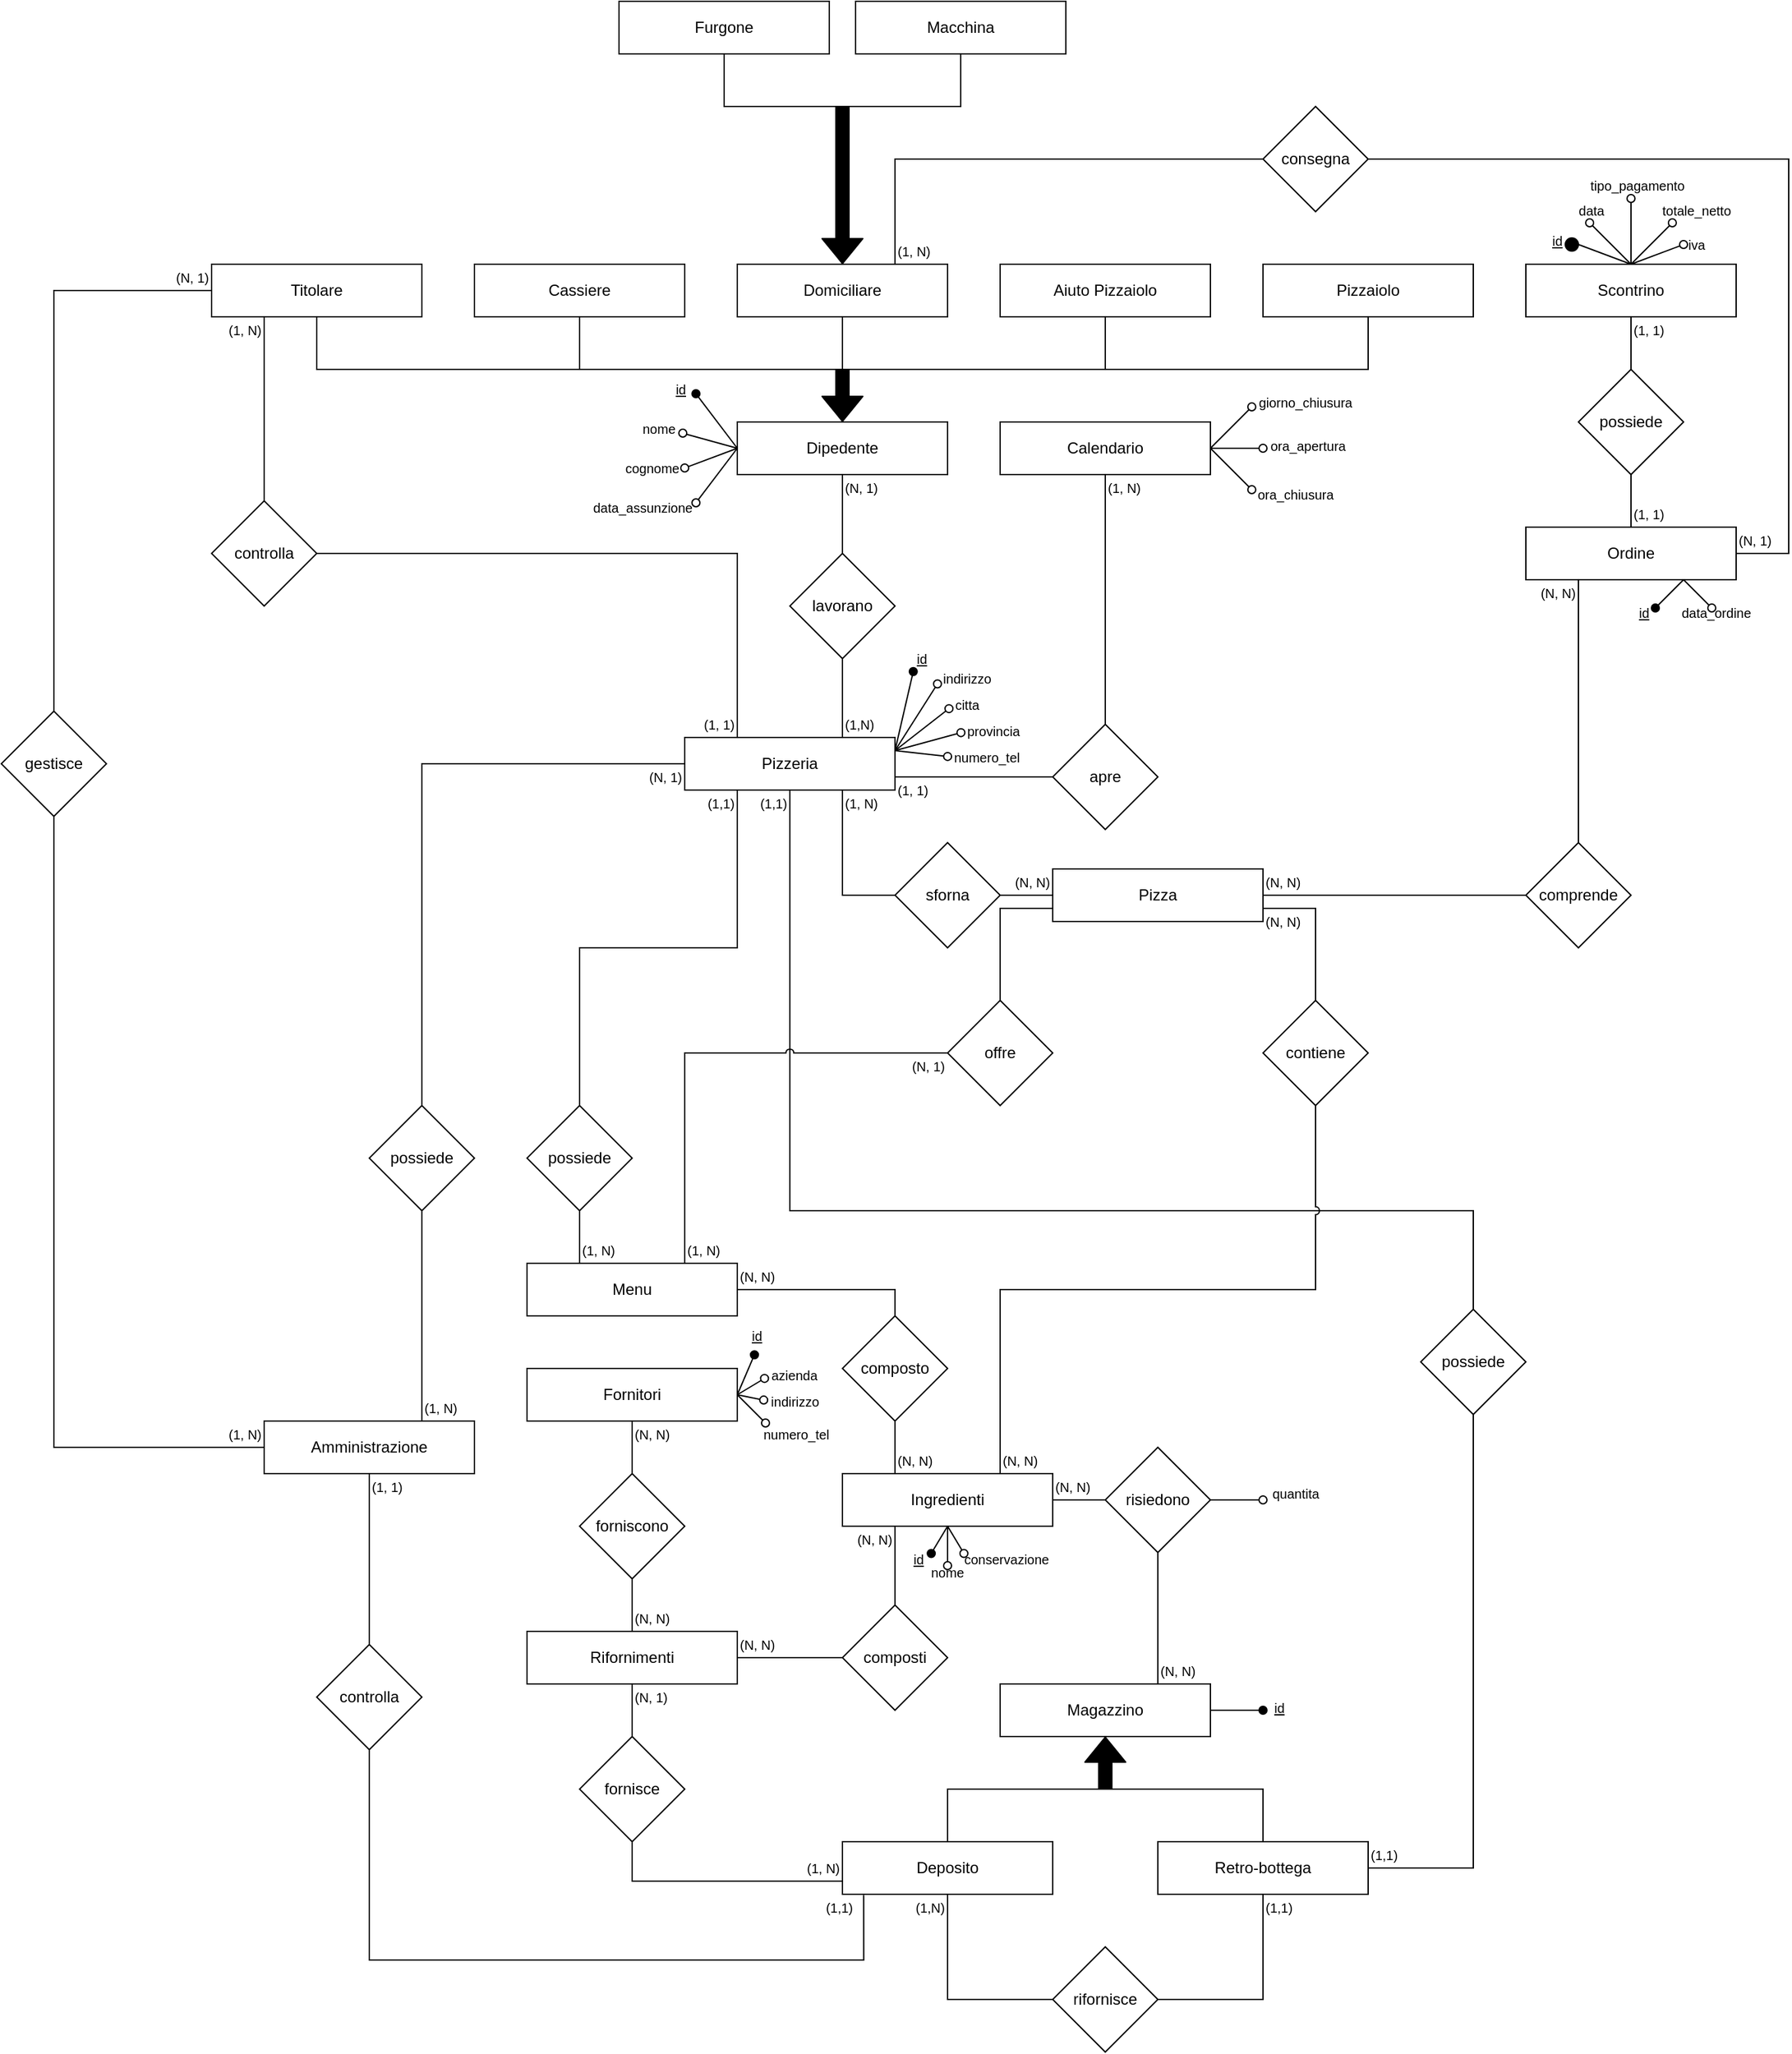 <mxfile version="13.9.9" type="device"><diagram name="Page-1" id="2ca16b54-16f6-2749-3443-fa8db7711227"><mxGraphModel dx="3389" dy="2197" grid="1" gridSize="10" guides="1" tooltips="1" connect="1" arrows="1" fold="1" page="1" pageScale="1" pageWidth="1600" pageHeight="1200" background="#ffffff" math="0" shadow="0"><root><object label="" id="0"><mxCell/></object><mxCell id="1" parent="0"/><mxCell id="9mXv8zvgaN7U7HCYG5al-2" value="Dipedente" style="whiteSpace=wrap;html=1;align=center;comic=0;treeMoving=0;metaEdit=0;noLabel=0;portConstraintRotation=0;rounded=0;glass=0;sketch=0;shadow=0;" parent="1" vertex="1"><mxGeometry x="760" y="360" width="160" height="40" as="geometry"/></mxCell><mxCell id="9mXv8zvgaN7U7HCYG5al-3" value="Titolare" style="whiteSpace=wrap;html=1;align=center;comic=0;treeMoving=0;metaEdit=0;noLabel=0;portConstraintRotation=0;rounded=0;glass=0;sketch=0;shadow=0;" parent="1" vertex="1"><mxGeometry x="360" y="240" width="160" height="40" as="geometry"/></mxCell><mxCell id="9mXv8zvgaN7U7HCYG5al-4" value="Cassiere" style="whiteSpace=wrap;html=1;align=center;comic=0;treeMoving=0;metaEdit=0;noLabel=0;portConstraintRotation=0;rounded=0;glass=0;sketch=0;shadow=0;" parent="1" vertex="1"><mxGeometry x="560" y="240" width="160" height="40" as="geometry"/></mxCell><mxCell id="9mXv8zvgaN7U7HCYG5al-5" value="Domiciliare" style="whiteSpace=wrap;html=1;align=center;comic=0;treeMoving=0;metaEdit=0;noLabel=0;portConstraintRotation=0;rounded=0;glass=0;sketch=0;shadow=0;" parent="1" vertex="1"><mxGeometry x="760" y="240" width="160" height="40" as="geometry"/></mxCell><mxCell id="9mXv8zvgaN7U7HCYG5al-7" value="" style="endArrow=none;html=1;entryX=0.5;entryY=1;entryDx=0;entryDy=0;" parent="1" target="9mXv8zvgaN7U7HCYG5al-4" edge="1"><mxGeometry width="50" height="50" relative="1" as="geometry"><mxPoint x="640" y="320" as="sourcePoint"/><mxPoint x="600" y="283" as="targetPoint"/></mxGeometry></mxCell><mxCell id="9mXv8zvgaN7U7HCYG5al-8" value="" style="endArrow=none;html=1;entryX=0.5;entryY=1;entryDx=0;entryDy=0;" parent="1" target="9mXv8zvgaN7U7HCYG5al-5" edge="1"><mxGeometry width="50" height="50" relative="1" as="geometry"><mxPoint x="840" y="320" as="sourcePoint"/><mxPoint x="840" y="283" as="targetPoint"/></mxGeometry></mxCell><mxCell id="9mXv8zvgaN7U7HCYG5al-10" value="" style="shape=flexArrow;endArrow=classic;html=1;entryX=0.5;entryY=0;entryDx=0;entryDy=0;fillColor=#000000;" parent="1" target="9mXv8zvgaN7U7HCYG5al-2" edge="1"><mxGeometry width="50" height="50" relative="1" as="geometry"><mxPoint x="840" y="320" as="sourcePoint"/><mxPoint x="800" y="350" as="targetPoint"/></mxGeometry></mxCell><mxCell id="9mXv8zvgaN7U7HCYG5al-12" value="Aiuto Pizzaiolo" style="whiteSpace=wrap;html=1;align=center;comic=0;treeMoving=0;metaEdit=0;noLabel=0;portConstraintRotation=0;rounded=0;glass=0;sketch=0;shadow=0;" parent="1" vertex="1"><mxGeometry x="960" y="240" width="160" height="40" as="geometry"/></mxCell><mxCell id="9mXv8zvgaN7U7HCYG5al-14" value="Pizzaiolo" style="whiteSpace=wrap;html=1;align=center;comic=0;treeMoving=0;metaEdit=0;noLabel=0;portConstraintRotation=0;rounded=0;glass=0;sketch=0;shadow=0;" parent="1" vertex="1"><mxGeometry x="1160" y="240" width="160" height="40" as="geometry"/></mxCell><mxCell id="9mXv8zvgaN7U7HCYG5al-17" value="Furgone" style="whiteSpace=wrap;html=1;align=center;comic=0;treeMoving=0;metaEdit=0;noLabel=0;portConstraintRotation=0;rounded=0;glass=0;sketch=0;shadow=0;" parent="1" vertex="1"><mxGeometry x="670" y="40" width="160" height="40" as="geometry"/></mxCell><mxCell id="9mXv8zvgaN7U7HCYG5al-18" value="Macchina" style="whiteSpace=wrap;html=1;align=center;comic=0;treeMoving=0;metaEdit=0;noLabel=0;portConstraintRotation=0;rounded=0;glass=0;sketch=0;shadow=0;" parent="1" vertex="1"><mxGeometry x="850" y="40" width="160" height="40" as="geometry"/></mxCell><mxCell id="9mXv8zvgaN7U7HCYG5al-22" value="" style="shape=flexArrow;endArrow=classic;html=1;entryX=0.5;entryY=0;entryDx=0;entryDy=0;fillColor=#000;" parent="1" target="9mXv8zvgaN7U7HCYG5al-5" edge="1"><mxGeometry width="50" height="50" relative="1" as="geometry"><mxPoint x="840" y="120" as="sourcePoint"/><mxPoint x="840" y="160" as="targetPoint"/><Array as="points"/></mxGeometry></mxCell><mxCell id="gAKtSvQvQQ-9t6ftU_mF-2" value="" style="endArrow=none;html=1;exitX=0.5;exitY=1;exitDx=0;exitDy=0;edgeStyle=elbowEdgeStyle;entryX=0.5;entryY=1;entryDx=0;entryDy=0;rounded=0;" parent="1" source="9mXv8zvgaN7U7HCYG5al-3" target="9mXv8zvgaN7U7HCYG5al-14" edge="1"><mxGeometry width="50" height="50" relative="1" as="geometry"><mxPoint x="440" y="340" as="sourcePoint"/><mxPoint x="520" y="340" as="targetPoint"/><Array as="points"><mxPoint x="830" y="320"/></Array></mxGeometry></mxCell><mxCell id="gAKtSvQvQQ-9t6ftU_mF-3" value="" style="endArrow=none;html=1;entryX=0.5;entryY=1;entryDx=0;entryDy=0;exitX=0.5;exitY=1;exitDx=0;exitDy=0;edgeStyle=elbowEdgeStyle;elbow=vertical;rounded=0;" parent="1" source="9mXv8zvgaN7U7HCYG5al-17" target="9mXv8zvgaN7U7HCYG5al-18" edge="1"><mxGeometry width="50" height="50" relative="1" as="geometry"><mxPoint x="775" y="140" as="sourcePoint"/><mxPoint x="825" y="90" as="targetPoint"/><Array as="points"><mxPoint x="800" y="120"/></Array></mxGeometry></mxCell><mxCell id="gAKtSvQvQQ-9t6ftU_mF-4" value="Pizzeria" style="whiteSpace=wrap;html=1;align=center;comic=0;treeMoving=0;metaEdit=0;noLabel=0;portConstraintRotation=0;rounded=0;glass=0;sketch=0;shadow=0;" parent="1" vertex="1"><mxGeometry x="720" y="600" width="160" height="40" as="geometry"/></mxCell><mxCell id="gAKtSvQvQQ-9t6ftU_mF-5" value="lavorano" style="rhombus;whiteSpace=wrap;html=1;" parent="1" vertex="1"><mxGeometry x="800" y="460" width="80" height="80" as="geometry"/></mxCell><mxCell id="gAKtSvQvQQ-9t6ftU_mF-6" value="" style="endArrow=none;html=1;entryX=0.5;entryY=1;entryDx=0;entryDy=0;exitX=0.5;exitY=0;exitDx=0;exitDy=0;" parent="1" source="gAKtSvQvQQ-9t6ftU_mF-5" target="9mXv8zvgaN7U7HCYG5al-2" edge="1"><mxGeometry width="50" height="50" relative="1" as="geometry"><mxPoint x="810" y="410" as="sourcePoint"/><mxPoint x="800" y="410" as="targetPoint"/></mxGeometry></mxCell><mxCell id="gAKtSvQvQQ-9t6ftU_mF-8" value="" style="endArrow=none;html=1;entryX=0.5;entryY=1;entryDx=0;entryDy=0;exitX=0.75;exitY=0;exitDx=0;exitDy=0;" parent="1" source="gAKtSvQvQQ-9t6ftU_mF-4" target="gAKtSvQvQQ-9t6ftU_mF-5" edge="1"><mxGeometry width="50" height="50" relative="1" as="geometry"><mxPoint x="820" y="510" as="sourcePoint"/><mxPoint x="880" y="410" as="targetPoint"/></mxGeometry></mxCell><mxCell id="gAKtSvQvQQ-9t6ftU_mF-9" value="consegna" style="rhombus;whiteSpace=wrap;html=1;" parent="1" vertex="1"><mxGeometry x="1160" y="120" width="80" height="80" as="geometry"/></mxCell><mxCell id="gAKtSvQvQQ-9t6ftU_mF-10" value="" style="endArrow=none;html=1;exitX=0.75;exitY=0;exitDx=0;exitDy=0;entryX=0;entryY=0.5;entryDx=0;entryDy=0;edgeStyle=elbowEdgeStyle;rounded=0;elbow=vertical;" parent="1" source="9mXv8zvgaN7U7HCYG5al-5" target="gAKtSvQvQQ-9t6ftU_mF-9" edge="1"><mxGeometry width="50" height="50" relative="1" as="geometry"><mxPoint x="890" y="220" as="sourcePoint"/><mxPoint x="940" y="170" as="targetPoint"/><Array as="points"><mxPoint x="1020" y="160"/></Array></mxGeometry></mxCell><mxCell id="gAKtSvQvQQ-9t6ftU_mF-12" value="controlla" style="rhombus;whiteSpace=wrap;html=1;" parent="1" vertex="1"><mxGeometry x="360" y="420" width="80" height="80" as="geometry"/></mxCell><mxCell id="gAKtSvQvQQ-9t6ftU_mF-13" value="" style="endArrow=none;html=1;exitX=0.25;exitY=0;exitDx=0;exitDy=0;entryX=1;entryY=0.5;entryDx=0;entryDy=0;edgeStyle=elbowEdgeStyle;rounded=0;" parent="1" source="gAKtSvQvQQ-9t6ftU_mF-4" target="gAKtSvQvQQ-9t6ftU_mF-12" edge="1"><mxGeometry width="50" height="50" relative="1" as="geometry"><mxPoint x="970" y="520" as="sourcePoint"/><mxPoint x="1020" y="470" as="targetPoint"/><Array as="points"><mxPoint x="760" y="530"/></Array></mxGeometry></mxCell><mxCell id="gAKtSvQvQQ-9t6ftU_mF-16" value="Scontrino" style="whiteSpace=wrap;html=1;align=center;comic=0;treeMoving=0;metaEdit=0;noLabel=0;portConstraintRotation=0;rounded=0;glass=0;sketch=0;shadow=0;" parent="1" vertex="1"><mxGeometry x="1360" y="240" width="160" height="40" as="geometry"/></mxCell><mxCell id="gAKtSvQvQQ-9t6ftU_mF-17" value="Ordine" style="whiteSpace=wrap;html=1;align=center;comic=0;treeMoving=0;metaEdit=0;noLabel=0;portConstraintRotation=0;rounded=0;glass=0;sketch=0;shadow=0;" parent="1" vertex="1"><mxGeometry x="1360" y="440" width="160" height="40" as="geometry"/></mxCell><mxCell id="gAKtSvQvQQ-9t6ftU_mF-22" value="possiede" style="rhombus;whiteSpace=wrap;html=1;" parent="1" vertex="1"><mxGeometry x="1400" y="320" width="80" height="80" as="geometry"/></mxCell><mxCell id="gAKtSvQvQQ-9t6ftU_mF-23" value="" style="endArrow=none;html=1;entryX=0.5;entryY=1;entryDx=0;entryDy=0;exitX=0.5;exitY=0;exitDx=0;exitDy=0;" parent="1" source="gAKtSvQvQQ-9t6ftU_mF-22" target="gAKtSvQvQQ-9t6ftU_mF-16" edge="1"><mxGeometry width="50" height="50" relative="1" as="geometry"><mxPoint x="960" y="530" as="sourcePoint"/><mxPoint x="1010" y="480" as="targetPoint"/></mxGeometry></mxCell><mxCell id="gAKtSvQvQQ-9t6ftU_mF-24" value="" style="endArrow=none;html=1;entryX=0.5;entryY=1;entryDx=0;entryDy=0;exitX=0.5;exitY=0;exitDx=0;exitDy=0;" parent="1" source="gAKtSvQvQQ-9t6ftU_mF-17" target="gAKtSvQvQQ-9t6ftU_mF-22" edge="1"><mxGeometry width="50" height="50" relative="1" as="geometry"><mxPoint x="1470" y="540" as="sourcePoint"/><mxPoint x="1480" y="530" as="targetPoint"/></mxGeometry></mxCell><mxCell id="gAKtSvQvQQ-9t6ftU_mF-25" value="sforna" style="rhombus;whiteSpace=wrap;html=1;" parent="1" vertex="1"><mxGeometry x="880" y="680" width="80" height="80" as="geometry"/></mxCell><mxCell id="gAKtSvQvQQ-9t6ftU_mF-27" value="" style="endArrow=none;html=1;exitX=0;exitY=0.5;exitDx=0;exitDy=0;edgeStyle=elbowEdgeStyle;elbow=vertical;rounded=0;entryX=0.75;entryY=1;entryDx=0;entryDy=0;" parent="1" source="gAKtSvQvQQ-9t6ftU_mF-25" target="gAKtSvQvQQ-9t6ftU_mF-4" edge="1"><mxGeometry width="50" height="50" relative="1" as="geometry"><mxPoint x="920" y="400" as="sourcePoint"/><mxPoint x="970" y="350" as="targetPoint"/><Array as="points"><mxPoint x="860" y="720"/></Array></mxGeometry></mxCell><mxCell id="gAKtSvQvQQ-9t6ftU_mF-28" value="Menu" style="whiteSpace=wrap;html=1;align=center;comic=0;treeMoving=0;metaEdit=0;noLabel=0;portConstraintRotation=0;rounded=0;glass=0;sketch=0;shadow=0;" parent="1" vertex="1"><mxGeometry x="600" y="1000" width="160" height="40" as="geometry"/></mxCell><mxCell id="gAKtSvQvQQ-9t6ftU_mF-30" value="possiede" style="rhombus;whiteSpace=wrap;html=1;" parent="1" vertex="1"><mxGeometry x="600" y="880" width="80" height="80" as="geometry"/></mxCell><mxCell id="gAKtSvQvQQ-9t6ftU_mF-31" value="" style="endArrow=none;html=1;exitX=0.25;exitY=0;exitDx=0;exitDy=0;entryX=0.5;entryY=1;entryDx=0;entryDy=0;" parent="1" source="gAKtSvQvQQ-9t6ftU_mF-28" target="gAKtSvQvQQ-9t6ftU_mF-30" edge="1"><mxGeometry width="50" height="50" relative="1" as="geometry"><mxPoint x="920" y="590" as="sourcePoint"/><mxPoint x="970" y="540" as="targetPoint"/></mxGeometry></mxCell><mxCell id="gAKtSvQvQQ-9t6ftU_mF-32" value="" style="endArrow=none;html=1;exitX=0.5;exitY=0;exitDx=0;exitDy=0;entryX=0.25;entryY=1;entryDx=0;entryDy=0;edgeStyle=elbowEdgeStyle;elbow=vertical;rounded=0;" parent="1" source="gAKtSvQvQQ-9t6ftU_mF-30" target="gAKtSvQvQQ-9t6ftU_mF-4" edge="1"><mxGeometry width="50" height="50" relative="1" as="geometry"><mxPoint x="920" y="430" as="sourcePoint"/><mxPoint x="970" y="380" as="targetPoint"/></mxGeometry></mxCell><mxCell id="gAKtSvQvQQ-9t6ftU_mF-33" value="Amministrazione" style="whiteSpace=wrap;html=1;align=center;comic=0;treeMoving=0;metaEdit=0;noLabel=0;portConstraintRotation=0;rounded=0;glass=0;sketch=0;shadow=0;" parent="1" vertex="1"><mxGeometry x="400" y="1120" width="160" height="40" as="geometry"/></mxCell><mxCell id="gAKtSvQvQQ-9t6ftU_mF-34" value="possiede" style="rhombus;whiteSpace=wrap;html=1;" parent="1" vertex="1"><mxGeometry x="480" y="880" width="80" height="80" as="geometry"/></mxCell><mxCell id="gAKtSvQvQQ-9t6ftU_mF-35" value="" style="endArrow=none;html=1;exitX=0.75;exitY=0;exitDx=0;exitDy=0;entryX=0.5;entryY=1;entryDx=0;entryDy=0;" parent="1" source="gAKtSvQvQQ-9t6ftU_mF-33" target="gAKtSvQvQQ-9t6ftU_mF-34" edge="1"><mxGeometry width="50" height="50" relative="1" as="geometry"><mxPoint x="920" y="1040" as="sourcePoint"/><mxPoint x="970" y="990" as="targetPoint"/></mxGeometry></mxCell><mxCell id="gAKtSvQvQQ-9t6ftU_mF-36" value="" style="endArrow=none;html=1;exitX=0.5;exitY=0;exitDx=0;exitDy=0;entryX=0;entryY=0.5;entryDx=0;entryDy=0;edgeStyle=elbowEdgeStyle;elbow=vertical;rounded=0;" parent="1" source="gAKtSvQvQQ-9t6ftU_mF-34" target="gAKtSvQvQQ-9t6ftU_mF-4" edge="1"><mxGeometry width="50" height="50" relative="1" as="geometry"><mxPoint x="920" y="880" as="sourcePoint"/><mxPoint x="970" y="830" as="targetPoint"/><Array as="points"><mxPoint x="640" y="620"/></Array></mxGeometry></mxCell><mxCell id="gAKtSvQvQQ-9t6ftU_mF-37" value="Magazzino" style="whiteSpace=wrap;html=1;align=center;comic=0;treeMoving=0;metaEdit=0;noLabel=0;portConstraintRotation=0;rounded=0;glass=0;sketch=0;shadow=0;" parent="1" vertex="1"><mxGeometry x="960" y="1320" width="160" height="40" as="geometry"/></mxCell><mxCell id="gAKtSvQvQQ-9t6ftU_mF-38" value="Deposito" style="whiteSpace=wrap;html=1;align=center;comic=0;treeMoving=0;metaEdit=0;noLabel=0;portConstraintRotation=0;rounded=0;glass=0;sketch=0;shadow=0;" parent="1" vertex="1"><mxGeometry x="840" y="1440" width="160" height="40" as="geometry"/></mxCell><mxCell id="gAKtSvQvQQ-9t6ftU_mF-39" value="Retro-bottega" style="whiteSpace=wrap;html=1;align=center;comic=0;treeMoving=0;metaEdit=0;noLabel=0;portConstraintRotation=0;rounded=0;glass=0;sketch=0;shadow=0;" parent="1" vertex="1"><mxGeometry x="1080" y="1440" width="160" height="40" as="geometry"/></mxCell><mxCell id="gAKtSvQvQQ-9t6ftU_mF-40" value="" style="endArrow=none;html=1;entryX=0.5;entryY=0;entryDx=0;entryDy=0;exitX=0.5;exitY=0;exitDx=0;exitDy=0;edgeStyle=elbowEdgeStyle;elbow=vertical;rounded=0;" parent="1" source="gAKtSvQvQQ-9t6ftU_mF-38" target="gAKtSvQvQQ-9t6ftU_mF-39" edge="1"><mxGeometry width="50" height="50" relative="1" as="geometry"><mxPoint x="920" y="1350" as="sourcePoint"/><mxPoint x="1160" y="1350" as="targetPoint"/><Array as="points"><mxPoint x="1040" y="1400"/></Array></mxGeometry></mxCell><mxCell id="gAKtSvQvQQ-9t6ftU_mF-41" value="" style="shape=flexArrow;endArrow=classic;html=1;entryX=0.5;entryY=1;entryDx=0;entryDy=0;fillColor=#000000;" parent="1" target="gAKtSvQvQQ-9t6ftU_mF-37" edge="1"><mxGeometry width="50" height="50" relative="1" as="geometry"><mxPoint x="1040" y="1400" as="sourcePoint"/><mxPoint x="1030" y="1370" as="targetPoint"/></mxGeometry></mxCell><mxCell id="gAKtSvQvQQ-9t6ftU_mF-42" value="controlla" style="rhombus;whiteSpace=wrap;html=1;" parent="1" vertex="1"><mxGeometry x="440" y="1290" width="80" height="80" as="geometry"/></mxCell><mxCell id="gAKtSvQvQQ-9t6ftU_mF-44" value="" style="endArrow=none;html=1;exitX=0.5;exitY=1;exitDx=0;exitDy=0;entryX=0.101;entryY=1.017;entryDx=0;entryDy=0;edgeStyle=orthogonalEdgeStyle;rounded=0;entryPerimeter=0;" parent="1" source="gAKtSvQvQQ-9t6ftU_mF-42" target="gAKtSvQvQQ-9t6ftU_mF-38" edge="1"><mxGeometry width="50" height="50" relative="1" as="geometry"><mxPoint x="900" y="910" as="sourcePoint"/><mxPoint x="950" y="860" as="targetPoint"/><Array as="points"><mxPoint x="480" y="1530"/><mxPoint x="856" y="1530"/></Array></mxGeometry></mxCell><mxCell id="gAKtSvQvQQ-9t6ftU_mF-45" value="possiede" style="rhombus;whiteSpace=wrap;html=1;" parent="1" vertex="1"><mxGeometry x="1280" y="1035" width="80" height="80" as="geometry"/></mxCell><mxCell id="gAKtSvQvQQ-9t6ftU_mF-46" value="" style="endArrow=none;html=1;exitX=1;exitY=0.5;exitDx=0;exitDy=0;edgeStyle=elbowEdgeStyle;rounded=0;elbow=vertical;entryX=0.5;entryY=1;entryDx=0;entryDy=0;" parent="1" source="gAKtSvQvQQ-9t6ftU_mF-39" target="gAKtSvQvQQ-9t6ftU_mF-45" edge="1"><mxGeometry width="50" height="50" relative="1" as="geometry"><mxPoint x="900" y="910" as="sourcePoint"/><mxPoint x="1160" y="1030" as="targetPoint"/><Array as="points"><mxPoint x="1300" y="1460"/><mxPoint x="1230" y="1330"/></Array></mxGeometry></mxCell><mxCell id="gAKtSvQvQQ-9t6ftU_mF-47" value="" style="endArrow=none;html=1;exitX=0.5;exitY=0;exitDx=0;exitDy=0;entryX=0.5;entryY=1;entryDx=0;entryDy=0;edgeStyle=elbowEdgeStyle;rounded=0;elbow=vertical;" parent="1" source="gAKtSvQvQQ-9t6ftU_mF-45" target="gAKtSvQvQQ-9t6ftU_mF-4" edge="1"><mxGeometry width="50" height="50" relative="1" as="geometry"><mxPoint x="900" y="750" as="sourcePoint"/><mxPoint x="779" y="562" as="targetPoint"/><Array as="points"><mxPoint x="1020" y="960"/></Array></mxGeometry></mxCell><mxCell id="gAKtSvQvQQ-9t6ftU_mF-48" value="Calendario" style="whiteSpace=wrap;html=1;align=center;comic=0;treeMoving=0;metaEdit=0;noLabel=0;portConstraintRotation=0;rounded=0;glass=0;sketch=0;shadow=0;" parent="1" vertex="1"><mxGeometry x="960" y="360" width="160" height="40" as="geometry"/></mxCell><mxCell id="gAKtSvQvQQ-9t6ftU_mF-49" value="apre" style="rhombus;whiteSpace=wrap;html=1;" parent="1" vertex="1"><mxGeometry x="1000" y="590" width="80" height="80" as="geometry"/></mxCell><mxCell id="gAKtSvQvQQ-9t6ftU_mF-50" value="" style="endArrow=none;html=1;exitX=0.5;exitY=1;exitDx=0;exitDy=0;entryX=0.5;entryY=0;entryDx=0;entryDy=0;" parent="1" source="gAKtSvQvQQ-9t6ftU_mF-48" target="gAKtSvQvQQ-9t6ftU_mF-49" edge="1"><mxGeometry width="50" height="50" relative="1" as="geometry"><mxPoint x="530" y="550" as="sourcePoint"/><mxPoint x="590" y="550" as="targetPoint"/></mxGeometry></mxCell><mxCell id="gAKtSvQvQQ-9t6ftU_mF-52" value="" style="endArrow=none;html=1;entryX=0.5;entryY=1;entryDx=0;entryDy=0;" parent="1" target="9mXv8zvgaN7U7HCYG5al-12" edge="1"><mxGeometry width="50" height="50" relative="1" as="geometry"><mxPoint x="1040" y="320" as="sourcePoint"/><mxPoint x="1010" y="310" as="targetPoint"/></mxGeometry></mxCell><mxCell id="gAKtSvQvQQ-9t6ftU_mF-53" value="" style="endArrow=none;html=1;entryX=1;entryY=0.5;entryDx=0;entryDy=0;exitX=1;exitY=0.5;exitDx=0;exitDy=0;edgeStyle=elbowEdgeStyle;rounded=0;" parent="1" source="gAKtSvQvQQ-9t6ftU_mF-17" target="gAKtSvQvQQ-9t6ftU_mF-9" edge="1"><mxGeometry width="50" height="50" relative="1" as="geometry"><mxPoint x="980" y="650" as="sourcePoint"/><mxPoint x="1030" y="600" as="targetPoint"/><Array as="points"><mxPoint x="1560" y="310"/></Array></mxGeometry></mxCell><mxCell id="gAKtSvQvQQ-9t6ftU_mF-55" value="" style="endArrow=none;html=1;entryX=0;entryY=0.5;entryDx=0;entryDy=0;edgeStyle=elbowEdgeStyle;rounded=0;exitX=1;exitY=0.75;exitDx=0;exitDy=0;" parent="1" source="gAKtSvQvQQ-9t6ftU_mF-4" target="gAKtSvQvQQ-9t6ftU_mF-49" edge="1"><mxGeometry width="50" height="50" relative="1" as="geometry"><mxPoint x="890" y="620" as="sourcePoint"/><mxPoint x="750" y="600" as="targetPoint"/></mxGeometry></mxCell><mxCell id="gAKtSvQvQQ-9t6ftU_mF-56" value="" style="endArrow=none;html=1;entryX=0.25;entryY=1;entryDx=0;entryDy=0;exitX=0.5;exitY=0;exitDx=0;exitDy=0;" parent="1" source="gAKtSvQvQQ-9t6ftU_mF-12" target="9mXv8zvgaN7U7HCYG5al-3" edge="1"><mxGeometry width="50" height="50" relative="1" as="geometry"><mxPoint x="460" y="420" as="sourcePoint"/><mxPoint x="510" y="370" as="targetPoint"/></mxGeometry></mxCell><mxCell id="gAKtSvQvQQ-9t6ftU_mF-57" value="gestisce" style="rhombus;whiteSpace=wrap;html=1;" parent="1" vertex="1"><mxGeometry x="200" y="580" width="80" height="80" as="geometry"/></mxCell><mxCell id="gAKtSvQvQQ-9t6ftU_mF-58" value="" style="endArrow=none;html=1;exitX=0;exitY=0.5;exitDx=0;exitDy=0;entryX=0.5;entryY=1;entryDx=0;entryDy=0;edgeStyle=orthogonalEdgeStyle;rounded=0;" parent="1" source="gAKtSvQvQQ-9t6ftU_mF-33" edge="1"><mxGeometry width="50" height="50" relative="1" as="geometry"><mxPoint x="520" y="960" as="sourcePoint"/><mxPoint x="240" y="660" as="targetPoint"/><Array as="points"><mxPoint x="240" y="1140"/></Array></mxGeometry></mxCell><mxCell id="gAKtSvQvQQ-9t6ftU_mF-59" value="" style="endArrow=none;html=1;edgeStyle=elbowEdgeStyle;rounded=0;exitX=0.5;exitY=0;exitDx=0;exitDy=0;entryX=0;entryY=0.5;entryDx=0;entryDy=0;" parent="1" source="gAKtSvQvQQ-9t6ftU_mF-57" target="9mXv8zvgaN7U7HCYG5al-3" edge="1"><mxGeometry width="50" height="50" relative="1" as="geometry"><mxPoint x="240" y="550" as="sourcePoint"/><mxPoint x="350" y="260" as="targetPoint"/><Array as="points"><mxPoint x="240" y="420"/></Array></mxGeometry></mxCell><mxCell id="gAKtSvQvQQ-9t6ftU_mF-60" value="Rifornimenti" style="whiteSpace=wrap;html=1;align=center;comic=0;treeMoving=0;metaEdit=0;noLabel=0;portConstraintRotation=0;rounded=0;glass=0;sketch=0;shadow=0;" parent="1" vertex="1"><mxGeometry x="600" y="1280" width="160" height="40" as="geometry"/></mxCell><mxCell id="gAKtSvQvQQ-9t6ftU_mF-61" value="Fornitori" style="whiteSpace=wrap;html=1;align=center;comic=0;treeMoving=0;metaEdit=0;noLabel=0;portConstraintRotation=0;rounded=0;glass=0;sketch=0;shadow=0;" parent="1" vertex="1"><mxGeometry x="600" y="1080" width="160" height="40" as="geometry"/></mxCell><mxCell id="gAKtSvQvQQ-9t6ftU_mF-62" value="forniscono" style="rhombus;whiteSpace=wrap;html=1;" parent="1" vertex="1"><mxGeometry x="640" y="1160" width="80" height="80" as="geometry"/></mxCell><mxCell id="gAKtSvQvQQ-9t6ftU_mF-63" value="" style="endArrow=none;html=1;exitX=0.5;exitY=0;exitDx=0;exitDy=0;entryX=0.5;entryY=1;entryDx=0;entryDy=0;" parent="1" source="gAKtSvQvQQ-9t6ftU_mF-60" target="gAKtSvQvQQ-9t6ftU_mF-62" edge="1"><mxGeometry width="50" height="50" relative="1" as="geometry"><mxPoint x="700" y="940" as="sourcePoint"/><mxPoint x="750" y="890" as="targetPoint"/></mxGeometry></mxCell><mxCell id="gAKtSvQvQQ-9t6ftU_mF-64" value="" style="endArrow=none;html=1;exitX=0.5;exitY=0;exitDx=0;exitDy=0;entryX=0.5;entryY=1;entryDx=0;entryDy=0;" parent="1" source="gAKtSvQvQQ-9t6ftU_mF-62" target="gAKtSvQvQQ-9t6ftU_mF-61" edge="1"><mxGeometry width="50" height="50" relative="1" as="geometry"><mxPoint x="700" y="940" as="sourcePoint"/><mxPoint x="750" y="890" as="targetPoint"/></mxGeometry></mxCell><mxCell id="gAKtSvQvQQ-9t6ftU_mF-65" value="fornisce" style="rhombus;whiteSpace=wrap;html=1;" parent="1" vertex="1"><mxGeometry x="640" y="1360" width="80" height="80" as="geometry"/></mxCell><mxCell id="gAKtSvQvQQ-9t6ftU_mF-68" value="" style="endArrow=none;html=1;exitX=0.5;exitY=1;exitDx=0;exitDy=0;entryX=0;entryY=0.75;entryDx=0;entryDy=0;edgeStyle=elbowEdgeStyle;rounded=0;" parent="1" source="gAKtSvQvQQ-9t6ftU_mF-65" target="gAKtSvQvQQ-9t6ftU_mF-38" edge="1"><mxGeometry width="50" height="50" relative="1" as="geometry"><mxPoint x="700" y="1180" as="sourcePoint"/><mxPoint x="750" y="1130" as="targetPoint"/><Array as="points"><mxPoint x="680" y="1400"/></Array></mxGeometry></mxCell><mxCell id="gAKtSvQvQQ-9t6ftU_mF-69" value="rifornisce" style="rhombus;whiteSpace=wrap;html=1;" parent="1" vertex="1"><mxGeometry x="1000" y="1520" width="80" height="80" as="geometry"/></mxCell><mxCell id="gAKtSvQvQQ-9t6ftU_mF-70" value="" style="endArrow=none;html=1;exitX=0;exitY=0.5;exitDx=0;exitDy=0;entryX=0.5;entryY=1;entryDx=0;entryDy=0;edgeStyle=elbowEdgeStyle;rounded=0;" parent="1" source="gAKtSvQvQQ-9t6ftU_mF-69" target="gAKtSvQvQQ-9t6ftU_mF-38" edge="1"><mxGeometry width="50" height="50" relative="1" as="geometry"><mxPoint x="900" y="1250" as="sourcePoint"/><mxPoint x="950" y="1200" as="targetPoint"/><Array as="points"><mxPoint x="920" y="1520"/></Array></mxGeometry></mxCell><mxCell id="gAKtSvQvQQ-9t6ftU_mF-71" value="" style="endArrow=none;html=1;exitX=1;exitY=0.5;exitDx=0;exitDy=0;entryX=0.5;entryY=1;entryDx=0;entryDy=0;edgeStyle=elbowEdgeStyle;elbow=vertical;rounded=0;" parent="1" source="gAKtSvQvQQ-9t6ftU_mF-69" target="gAKtSvQvQQ-9t6ftU_mF-39" edge="1"><mxGeometry width="50" height="50" relative="1" as="geometry"><mxPoint x="900" y="1250" as="sourcePoint"/><mxPoint x="950" y="1200" as="targetPoint"/><Array as="points"><mxPoint x="1120" y="1560"/></Array></mxGeometry></mxCell><mxCell id="gAKtSvQvQQ-9t6ftU_mF-72" value="Ingredienti" style="whiteSpace=wrap;html=1;align=center;comic=0;treeMoving=0;metaEdit=0;noLabel=0;portConstraintRotation=0;rounded=0;glass=0;sketch=0;shadow=0;" parent="1" vertex="1"><mxGeometry x="840" y="1160" width="160" height="40" as="geometry"/></mxCell><mxCell id="gAKtSvQvQQ-9t6ftU_mF-73" value="composto" style="rhombus;whiteSpace=wrap;html=1;" parent="1" vertex="1"><mxGeometry x="840" y="1040" width="80" height="80" as="geometry"/></mxCell><mxCell id="gAKtSvQvQQ-9t6ftU_mF-74" value="" style="endArrow=none;html=1;entryX=1;entryY=0.5;entryDx=0;entryDy=0;exitX=0.5;exitY=0;exitDx=0;exitDy=0;edgeStyle=elbowEdgeStyle;rounded=0;" parent="1" source="gAKtSvQvQQ-9t6ftU_mF-73" target="gAKtSvQvQQ-9t6ftU_mF-28" edge="1"><mxGeometry width="50" height="50" relative="1" as="geometry"><mxPoint x="470" y="1060" as="sourcePoint"/><mxPoint x="520" y="1010" as="targetPoint"/><Array as="points"><mxPoint x="880" y="1030"/></Array></mxGeometry></mxCell><mxCell id="gAKtSvQvQQ-9t6ftU_mF-75" value="" style="endArrow=none;html=1;entryX=0.5;entryY=1;entryDx=0;entryDy=0;exitX=0.25;exitY=0;exitDx=0;exitDy=0;" parent="1" source="gAKtSvQvQQ-9t6ftU_mF-72" target="gAKtSvQvQQ-9t6ftU_mF-73" edge="1"><mxGeometry width="50" height="50" relative="1" as="geometry"><mxPoint x="470" y="1060" as="sourcePoint"/><mxPoint x="520" y="1010" as="targetPoint"/></mxGeometry></mxCell><mxCell id="gAKtSvQvQQ-9t6ftU_mF-77" value="" style="endArrow=none;html=1;exitX=0.5;exitY=0;exitDx=0;exitDy=0;entryX=0.5;entryY=1;entryDx=0;entryDy=0;" parent="1" source="gAKtSvQvQQ-9t6ftU_mF-42" target="gAKtSvQvQQ-9t6ftU_mF-33" edge="1"><mxGeometry width="50" height="50" relative="1" as="geometry"><mxPoint x="910" y="1310" as="sourcePoint"/><mxPoint x="960" y="1260" as="targetPoint"/></mxGeometry></mxCell><mxCell id="gAKtSvQvQQ-9t6ftU_mF-78" value="" style="endArrow=none;html=1;exitX=0.5;exitY=0;exitDx=0;exitDy=0;entryX=0.5;entryY=1;entryDx=0;entryDy=0;edgeStyle=orthogonalEdgeStyle;rounded=0;" parent="1" source="gAKtSvQvQQ-9t6ftU_mF-65" target="gAKtSvQvQQ-9t6ftU_mF-60" edge="1"><mxGeometry width="50" height="50" relative="1" as="geometry"><mxPoint x="950" y="1290" as="sourcePoint"/><mxPoint x="1000" y="1240" as="targetPoint"/></mxGeometry></mxCell><mxCell id="gAKtSvQvQQ-9t6ftU_mF-79" value="composti" style="rhombus;whiteSpace=wrap;html=1;" parent="1" vertex="1"><mxGeometry x="840" y="1260" width="80" height="80" as="geometry"/></mxCell><mxCell id="gAKtSvQvQQ-9t6ftU_mF-80" value="" style="endArrow=none;html=1;exitX=1;exitY=0.5;exitDx=0;exitDy=0;entryX=0;entryY=0.5;entryDx=0;entryDy=0;" parent="1" source="gAKtSvQvQQ-9t6ftU_mF-60" target="gAKtSvQvQQ-9t6ftU_mF-79" edge="1"><mxGeometry width="50" height="50" relative="1" as="geometry"><mxPoint x="880" y="1250" as="sourcePoint"/><mxPoint x="930" y="1200" as="targetPoint"/></mxGeometry></mxCell><mxCell id="gAKtSvQvQQ-9t6ftU_mF-81" value="" style="endArrow=none;html=1;exitX=0.5;exitY=0;exitDx=0;exitDy=0;entryX=0.25;entryY=1;entryDx=0;entryDy=0;" parent="1" source="gAKtSvQvQQ-9t6ftU_mF-79" target="gAKtSvQvQQ-9t6ftU_mF-72" edge="1"><mxGeometry width="50" height="50" relative="1" as="geometry"><mxPoint x="880" y="1250" as="sourcePoint"/><mxPoint x="930" y="1200" as="targetPoint"/></mxGeometry></mxCell><mxCell id="gAKtSvQvQQ-9t6ftU_mF-82" value="risiedono" style="rhombus;whiteSpace=wrap;html=1;" parent="1" vertex="1"><mxGeometry x="1040" y="1140" width="80" height="80" as="geometry"/></mxCell><mxCell id="gAKtSvQvQQ-9t6ftU_mF-83" value="" style="endArrow=none;html=1;entryX=1;entryY=0.5;entryDx=0;entryDy=0;exitX=0;exitY=0.5;exitDx=0;exitDy=0;" parent="1" source="gAKtSvQvQQ-9t6ftU_mF-82" target="gAKtSvQvQQ-9t6ftU_mF-72" edge="1"><mxGeometry width="50" height="50" relative="1" as="geometry"><mxPoint x="1080" y="1320" as="sourcePoint"/><mxPoint x="1130" y="1270" as="targetPoint"/></mxGeometry></mxCell><mxCell id="gAKtSvQvQQ-9t6ftU_mF-84" value="" style="endArrow=none;html=1;entryX=0.5;entryY=1;entryDx=0;entryDy=0;exitX=0.75;exitY=0;exitDx=0;exitDy=0;" parent="1" source="gAKtSvQvQQ-9t6ftU_mF-37" target="gAKtSvQvQQ-9t6ftU_mF-82" edge="1"><mxGeometry width="50" height="50" relative="1" as="geometry"><mxPoint x="1110" y="1290" as="sourcePoint"/><mxPoint x="1130" y="1270" as="targetPoint"/></mxGeometry></mxCell><mxCell id="ZistxDltWGynmgIqTzyO-7" value="&lt;u style=&quot;font-size: 10px;&quot;&gt;id&lt;/u&gt;" style="text;html=1;strokeColor=none;fillColor=none;align=right;verticalAlign=middle;whiteSpace=wrap;rounded=0;fontSize=10;" parent="1" vertex="1"><mxGeometry x="663" y="330" width="60" height="10" as="geometry"/></mxCell><mxCell id="ZistxDltWGynmgIqTzyO-8" value="nome" style="text;html=1;strokeColor=none;fillColor=none;align=right;verticalAlign=middle;whiteSpace=wrap;rounded=0;fontSize=10;" parent="1" vertex="1"><mxGeometry x="655" y="360" width="60" height="10" as="geometry"/></mxCell><mxCell id="ZistxDltWGynmgIqTzyO-12" value="cognome" style="text;html=1;strokeColor=none;fillColor=none;align=right;verticalAlign=middle;whiteSpace=wrap;rounded=0;fontSize=10;" parent="1" vertex="1"><mxGeometry x="658" y="390" width="60" height="10" as="geometry"/></mxCell><mxCell id="ZistxDltWGynmgIqTzyO-13" value="" style="endArrow=none;html=1;fillColor=#000000;entryX=0;entryY=0.5;entryDx=0;entryDy=0;exitX=1;exitY=1;exitDx=0;exitDy=0;startArrow=oval;startFill=1;" parent="1" target="9mXv8zvgaN7U7HCYG5al-2" edge="1"><mxGeometry width="50" height="50" relative="1" as="geometry"><mxPoint x="728.536" y="338.536" as="sourcePoint"/><mxPoint x="790" y="350" as="targetPoint"/></mxGeometry></mxCell><mxCell id="ZistxDltWGynmgIqTzyO-15" value="" style="endArrow=oval;html=1;fillColor=#000000;exitX=0;exitY=0.5;exitDx=0;exitDy=0;entryX=1;entryY=1;entryDx=0;entryDy=0;endFill=0;" parent="1" source="9mXv8zvgaN7U7HCYG5al-2" edge="1"><mxGeometry width="50" height="50" relative="1" as="geometry"><mxPoint x="740" y="400" as="sourcePoint"/><mxPoint x="718.536" y="368.536" as="targetPoint"/></mxGeometry></mxCell><mxCell id="ZistxDltWGynmgIqTzyO-18" value="" style="endArrow=oval;html=1;fillColor=#000000;exitX=0;exitY=0.5;exitDx=0;exitDy=0;entryX=1;entryY=0.5;entryDx=0;entryDy=0;endFill=0;" parent="1" source="9mXv8zvgaN7U7HCYG5al-2" edge="1"><mxGeometry width="50" height="50" relative="1" as="geometry"><mxPoint x="740" y="400" as="sourcePoint"/><mxPoint x="720" y="395" as="targetPoint"/></mxGeometry></mxCell><mxCell id="ZistxDltWGynmgIqTzyO-20" value="" style="endArrow=oval;html=1;fillColor=#000000;exitX=0;exitY=0.5;exitDx=0;exitDy=0;entryX=1;entryY=0;entryDx=0;entryDy=0;endFill=0;" parent="1" source="9mXv8zvgaN7U7HCYG5al-2" edge="1"><mxGeometry width="50" height="50" relative="1" as="geometry"><mxPoint x="740" y="400" as="sourcePoint"/><mxPoint x="728.536" y="421.464" as="targetPoint"/></mxGeometry></mxCell><mxCell id="ZistxDltWGynmgIqTzyO-22" value="data_assunzione" style="text;html=1;strokeColor=none;fillColor=none;align=right;verticalAlign=middle;whiteSpace=wrap;rounded=0;fontSize=10;" parent="1" vertex="1"><mxGeometry x="648" y="420" width="80" height="10" as="geometry"/></mxCell><mxCell id="ZistxDltWGynmgIqTzyO-25" value="" style="endArrow=oval;html=1;fillColor=#000000;fontSize=10;exitX=1;exitY=0.5;exitDx=0;exitDy=0;endFill=0;" parent="1" source="gAKtSvQvQQ-9t6ftU_mF-48" edge="1"><mxGeometry width="50" height="50" relative="1" as="geometry"><mxPoint x="1030" y="360" as="sourcePoint"/><mxPoint x="1151.464" y="348.536" as="targetPoint"/></mxGeometry></mxCell><mxCell id="ZistxDltWGynmgIqTzyO-27" value="giorno_chiusura" style="text;html=1;strokeColor=none;fillColor=none;align=right;verticalAlign=middle;whiteSpace=wrap;rounded=0;fontSize=10;" parent="1" vertex="1"><mxGeometry x="1150" y="340" width="80" height="10" as="geometry"/></mxCell><mxCell id="ZistxDltWGynmgIqTzyO-28" value="" style="endArrow=oval;html=1;fillColor=#000000;fontSize=10;endFill=0;" parent="1" edge="1"><mxGeometry width="50" height="50" relative="1" as="geometry"><mxPoint x="1120" y="380" as="sourcePoint"/><mxPoint x="1160" y="380" as="targetPoint"/></mxGeometry></mxCell><mxCell id="ZistxDltWGynmgIqTzyO-30" value="ora_apertura" style="text;html=1;strokeColor=none;fillColor=none;align=right;verticalAlign=middle;whiteSpace=wrap;rounded=0;fontSize=10;" parent="1" vertex="1"><mxGeometry x="1155" y="370" width="70" height="15" as="geometry"/></mxCell><mxCell id="ZistxDltWGynmgIqTzyO-31" value="" style="endArrow=oval;html=1;fillColor=#000000;fontSize=10;exitX=1;exitY=0.5;exitDx=0;exitDy=0;endFill=0;" parent="1" source="gAKtSvQvQQ-9t6ftU_mF-48" edge="1"><mxGeometry width="50" height="50" relative="1" as="geometry"><mxPoint x="1170" y="360" as="sourcePoint"/><mxPoint x="1151.464" y="411.464" as="targetPoint"/></mxGeometry></mxCell><mxCell id="ZistxDltWGynmgIqTzyO-33" value="ora_chiusura" style="text;html=1;strokeColor=none;fillColor=none;align=left;verticalAlign=middle;whiteSpace=wrap;rounded=0;fontSize=10;" parent="1" vertex="1"><mxGeometry x="1154" y="405" width="60" height="20" as="geometry"/></mxCell><mxCell id="ZistxDltWGynmgIqTzyO-34" value="" style="endArrow=oval;html=1;fillColor=#000000;fontSize=10;endFill=1;" parent="1" edge="1"><mxGeometry width="50" height="50" relative="1" as="geometry"><mxPoint x="880" y="610" as="sourcePoint"/><mxPoint x="893.876" y="549.872" as="targetPoint"/></mxGeometry></mxCell><mxCell id="ZistxDltWGynmgIqTzyO-36" value="&lt;u&gt;id&lt;/u&gt;" style="text;html=1;strokeColor=none;fillColor=none;align=center;verticalAlign=middle;whiteSpace=wrap;rounded=0;fontSize=10;" parent="1" vertex="1"><mxGeometry x="892.5" y="530" width="15" height="20" as="geometry"/></mxCell><mxCell id="ZistxDltWGynmgIqTzyO-37" value="" style="endArrow=oval;html=1;fillColor=#000000;fontSize=10;endFill=0;" parent="1" edge="1"><mxGeometry width="50" height="50" relative="1" as="geometry"><mxPoint x="880" y="610" as="sourcePoint"/><mxPoint x="912.316" y="559.218" as="targetPoint"/></mxGeometry></mxCell><mxCell id="ZistxDltWGynmgIqTzyO-39" value="indirizzo" style="text;html=1;strokeColor=none;fillColor=none;align=center;verticalAlign=middle;whiteSpace=wrap;rounded=0;fontSize=10;" parent="1" vertex="1"><mxGeometry x="915" y="550" width="40" height="10" as="geometry"/></mxCell><mxCell id="ZistxDltWGynmgIqTzyO-40" value="" style="endArrow=oval;html=1;fillColor=#000000;fontSize=10;exitX=1;exitY=0.25;exitDx=0;exitDy=0;endFill=0;" parent="1" source="gAKtSvQvQQ-9t6ftU_mF-4" edge="1"><mxGeometry width="50" height="50" relative="1" as="geometry"><mxPoint x="840" y="640" as="sourcePoint"/><mxPoint x="921.053" y="578.07" as="targetPoint"/></mxGeometry></mxCell><mxCell id="ZistxDltWGynmgIqTzyO-42" value="citta" style="text;html=1;strokeColor=none;fillColor=none;align=center;verticalAlign=middle;whiteSpace=wrap;rounded=0;fontSize=10;" parent="1" vertex="1"><mxGeometry x="920" y="570" width="30" height="10" as="geometry"/></mxCell><mxCell id="ZistxDltWGynmgIqTzyO-43" value="" style="endArrow=oval;html=1;fillColor=#000000;fontSize=10;exitX=1;exitY=0.25;exitDx=0;exitDy=0;endFill=0;" parent="1" source="gAKtSvQvQQ-9t6ftU_mF-4" edge="1"><mxGeometry width="50" height="50" relative="1" as="geometry"><mxPoint x="840" y="640" as="sourcePoint"/><mxPoint x="930.176" y="596.316" as="targetPoint"/></mxGeometry></mxCell><mxCell id="ZistxDltWGynmgIqTzyO-45" value="provincia" style="text;html=1;strokeColor=none;fillColor=none;align=center;verticalAlign=middle;whiteSpace=wrap;rounded=0;fontSize=10;" parent="1" vertex="1"><mxGeometry x="935" y="590" width="40" height="10" as="geometry"/></mxCell><mxCell id="ZistxDltWGynmgIqTzyO-46" value="" style="endArrow=oval;html=1;fillColor=#000000;fontSize=10;exitX=0.5;exitY=1;exitDx=0;exitDy=0;endFill=1;" parent="1" source="gAKtSvQvQQ-9t6ftU_mF-72" edge="1"><mxGeometry width="50" height="50" relative="1" as="geometry"><mxPoint x="920" y="1210" as="sourcePoint"/><mxPoint x="907.575" y="1220.714" as="targetPoint"/></mxGeometry></mxCell><mxCell id="ZistxDltWGynmgIqTzyO-48" value="&lt;u&gt;id&lt;/u&gt;" style="text;html=1;strokeColor=none;fillColor=none;align=center;verticalAlign=middle;whiteSpace=wrap;rounded=0;fontSize=10;" parent="1" vertex="1"><mxGeometry x="892.5" y="1220" width="10" height="10" as="geometry"/></mxCell><mxCell id="ZistxDltWGynmgIqTzyO-49" value="" style="endArrow=oval;html=1;fillColor=#000000;fontSize=10;endFill=0;" parent="1" edge="1"><mxGeometry width="50" height="50" relative="1" as="geometry"><mxPoint x="920" y="1200" as="sourcePoint"/><mxPoint x="920" y="1230" as="targetPoint"/></mxGeometry></mxCell><mxCell id="ZistxDltWGynmgIqTzyO-51" value="nome" style="text;html=1;strokeColor=none;fillColor=none;align=center;verticalAlign=middle;whiteSpace=wrap;rounded=0;fontSize=10;" parent="1" vertex="1"><mxGeometry x="905" y="1230" width="30" height="10" as="geometry"/></mxCell><mxCell id="ZistxDltWGynmgIqTzyO-52" value="" style="endArrow=oval;html=1;fillColor=#000000;fontSize=10;endFill=0;" parent="1" edge="1"><mxGeometry width="50" height="50" relative="1" as="geometry"><mxPoint x="920" y="1200" as="sourcePoint"/><mxPoint x="932.425" y="1220.714" as="targetPoint"/></mxGeometry></mxCell><mxCell id="ZistxDltWGynmgIqTzyO-54" value="conservazione" style="text;html=1;strokeColor=none;fillColor=none;align=center;verticalAlign=middle;whiteSpace=wrap;rounded=0;fontSize=10;" parent="1" vertex="1"><mxGeometry x="930" y="1220" width="70" height="10" as="geometry"/></mxCell><mxCell id="ZistxDltWGynmgIqTzyO-56" value="" style="endArrow=oval;html=1;fillColor=#000000;fontSize=10;exitX=1;exitY=0.5;exitDx=0;exitDy=0;endFill=1;" parent="1" source="gAKtSvQvQQ-9t6ftU_mF-61" edge="1"><mxGeometry width="50" height="50" relative="1" as="geometry"><mxPoint x="770" y="1102" as="sourcePoint"/><mxPoint x="773.033" y="1069.597" as="targetPoint"/></mxGeometry></mxCell><mxCell id="ZistxDltWGynmgIqTzyO-58" value="&lt;u&gt;id&lt;/u&gt;" style="text;html=1;strokeColor=none;fillColor=none;align=center;verticalAlign=middle;whiteSpace=wrap;rounded=0;fontSize=10;" parent="1" vertex="1"><mxGeometry x="770" y="1050" width="10" height="10" as="geometry"/></mxCell><mxCell id="ZistxDltWGynmgIqTzyO-59" value="" style="endArrow=oval;html=1;fillColor=#000000;fontSize=10;endFill=0;" parent="1" edge="1"><mxGeometry width="50" height="50" relative="1" as="geometry"><mxPoint x="760" y="1100" as="sourcePoint"/><mxPoint x="780.715" y="1087.577" as="targetPoint"/></mxGeometry></mxCell><mxCell id="ZistxDltWGynmgIqTzyO-61" value="azienda" style="text;html=1;strokeColor=none;fillColor=none;align=center;verticalAlign=middle;whiteSpace=wrap;rounded=0;fontSize=10;" parent="1" vertex="1"><mxGeometry x="786" y="1080" width="35" height="10" as="geometry"/></mxCell><mxCell id="ZistxDltWGynmgIqTzyO-62" value="" style="endArrow=oval;html=1;fillColor=#000000;fontSize=10;exitX=1;exitY=0.5;exitDx=0;exitDy=0;endFill=0;" parent="1" source="gAKtSvQvQQ-9t6ftU_mF-61" edge="1"><mxGeometry width="50" height="50" relative="1" as="geometry"><mxPoint x="730" y="1130" as="sourcePoint"/><mxPoint x="780.093" y="1104.042" as="targetPoint"/></mxGeometry></mxCell><mxCell id="ZistxDltWGynmgIqTzyO-64" value="indirizzo" style="text;html=1;strokeColor=none;fillColor=none;align=center;verticalAlign=middle;whiteSpace=wrap;rounded=0;fontSize=10;" parent="1" vertex="1"><mxGeometry x="784" y="1100" width="40" height="10" as="geometry"/></mxCell><mxCell id="ZistxDltWGynmgIqTzyO-65" value="" style="endArrow=oval;html=1;fillColor=#000000;fontSize=10;exitX=1;exitY=0.25;exitDx=0;exitDy=0;endFill=0;" parent="1" source="gAKtSvQvQQ-9t6ftU_mF-4" edge="1"><mxGeometry width="50" height="50" relative="1" as="geometry"><mxPoint x="850" y="670" as="sourcePoint"/><mxPoint x="920.031" y="614.448" as="targetPoint"/></mxGeometry></mxCell><mxCell id="ZistxDltWGynmgIqTzyO-67" value="numero_tel" style="text;html=1;strokeColor=none;fillColor=none;align=right;verticalAlign=middle;whiteSpace=wrap;rounded=0;fontSize=10;" parent="1" vertex="1"><mxGeometry x="921.5" y="610" width="55" height="10" as="geometry"/></mxCell><mxCell id="ZistxDltWGynmgIqTzyO-68" value="" style="endArrow=oval;html=1;fillColor=#000000;fontSize=10;exitX=1;exitY=0.5;exitDx=0;exitDy=0;endFill=0;" parent="1" source="gAKtSvQvQQ-9t6ftU_mF-61" edge="1"><mxGeometry width="50" height="50" relative="1" as="geometry"><mxPoint x="760" y="1140" as="sourcePoint"/><mxPoint x="781.464" y="1121.464" as="targetPoint"/></mxGeometry></mxCell><mxCell id="ZistxDltWGynmgIqTzyO-70" value="numero_tel" style="text;html=1;strokeColor=none;fillColor=none;align=center;verticalAlign=middle;whiteSpace=wrap;rounded=0;fontSize=10;" parent="1" vertex="1"><mxGeometry x="780" y="1122.5" width="50" height="15" as="geometry"/></mxCell><mxCell id="ZistxDltWGynmgIqTzyO-71" value="" style="endArrow=oval;html=1;fillColor=#000000;fontSize=10;exitX=0.75;exitY=1;exitDx=0;exitDy=0;endFill=1;" parent="1" source="gAKtSvQvQQ-9t6ftU_mF-17" edge="1"><mxGeometry width="50" height="50" relative="1" as="geometry"><mxPoint x="1490" y="482" as="sourcePoint"/><mxPoint x="1458.536" y="501.464" as="targetPoint"/></mxGeometry></mxCell><mxCell id="ZistxDltWGynmgIqTzyO-73" value="&lt;u&gt;id&lt;/u&gt;" style="text;html=1;strokeColor=none;fillColor=none;align=center;verticalAlign=middle;whiteSpace=wrap;rounded=0;fontSize=10;" parent="1" vertex="1"><mxGeometry x="1445" y="500" width="10" height="10" as="geometry"/></mxCell><mxCell id="ZistxDltWGynmgIqTzyO-74" value="" style="endArrow=oval;html=1;fillColor=#000000;fontSize=10;exitX=0.75;exitY=1;exitDx=0;exitDy=0;endFill=0;" parent="1" source="gAKtSvQvQQ-9t6ftU_mF-17" edge="1"><mxGeometry width="50" height="50" relative="1" as="geometry"><mxPoint x="1460" y="470" as="sourcePoint"/><mxPoint x="1501.464" y="501.464" as="targetPoint"/></mxGeometry></mxCell><mxCell id="ZistxDltWGynmgIqTzyO-76" value="data_ordine" style="text;html=1;strokeColor=none;fillColor=none;align=center;verticalAlign=middle;whiteSpace=wrap;rounded=0;fontSize=10;" parent="1" vertex="1"><mxGeometry x="1480" y="500" width="50" height="10" as="geometry"/></mxCell><mxCell id="ZistxDltWGynmgIqTzyO-79" value="" style="endArrow=none;html=1;fillColor=#000000;fontSize=10;entryX=0.5;entryY=0;entryDx=0;entryDy=0;exitX=1;exitY=0.5;exitDx=0;exitDy=0;" parent="1" source="ZistxDltWGynmgIqTzyO-80" target="gAKtSvQvQQ-9t6ftU_mF-16" edge="1"><mxGeometry width="50" height="50" relative="1" as="geometry"><mxPoint x="1410" y="229" as="sourcePoint"/><mxPoint x="1320" y="250" as="targetPoint"/></mxGeometry></mxCell><mxCell id="ZistxDltWGynmgIqTzyO-80" value="" style="ellipse;whiteSpace=wrap;html=1;aspect=fixed;fillColor=#000000;fontSize=10;align=left;" parent="1" vertex="1"><mxGeometry x="1390" y="220" width="10" height="10" as="geometry"/></mxCell><mxCell id="ZistxDltWGynmgIqTzyO-81" value="&lt;u&gt;id&lt;/u&gt;" style="text;html=1;strokeColor=none;fillColor=none;align=center;verticalAlign=middle;whiteSpace=wrap;rounded=0;fontSize=10;" parent="1" vertex="1"><mxGeometry x="1379" y="217" width="10" height="10" as="geometry"/></mxCell><mxCell id="ZistxDltWGynmgIqTzyO-82" value="(1,1)" style="text;html=1;strokeColor=none;fillColor=none;align=right;verticalAlign=middle;whiteSpace=wrap;rounded=0;fontSize=10;" parent="1" vertex="1"><mxGeometry x="720" y="640" width="40" height="20" as="geometry"/></mxCell><mxCell id="ZistxDltWGynmgIqTzyO-83" value="(1, N)" style="text;html=1;strokeColor=none;fillColor=none;align=left;verticalAlign=middle;whiteSpace=wrap;rounded=0;fontSize=10;" parent="1" vertex="1"><mxGeometry x="640" y="980" width="40" height="20" as="geometry"/></mxCell><mxCell id="ZistxDltWGynmgIqTzyO-84" value="(1,1)" style="text;html=1;strokeColor=none;fillColor=none;align=right;verticalAlign=middle;whiteSpace=wrap;rounded=0;fontSize=10;" parent="1" vertex="1"><mxGeometry x="760" y="640" width="40" height="20" as="geometry"/></mxCell><mxCell id="ZistxDltWGynmgIqTzyO-86" value="(1,1)" style="text;html=1;strokeColor=none;fillColor=none;align=left;verticalAlign=middle;whiteSpace=wrap;rounded=0;fontSize=10;" parent="1" vertex="1"><mxGeometry x="1240" y="1440" width="40" height="20" as="geometry"/></mxCell><mxCell id="ZistxDltWGynmgIqTzyO-87" value="(1,N)" style="text;html=1;strokeColor=none;fillColor=none;align=right;verticalAlign=middle;whiteSpace=wrap;rounded=0;fontSize=10;" parent="1" vertex="1"><mxGeometry x="880" y="1480" width="40" height="20" as="geometry"/></mxCell><mxCell id="ZistxDltWGynmgIqTzyO-88" value="(1,1)" style="text;html=1;strokeColor=none;fillColor=none;align=left;verticalAlign=middle;whiteSpace=wrap;rounded=0;fontSize=10;" parent="1" vertex="1"><mxGeometry x="1160" y="1480" width="40" height="20" as="geometry"/></mxCell><mxCell id="ZistxDltWGynmgIqTzyO-89" value="(N, 1)&lt;span style=&quot;color: rgba(0 , 0 , 0 , 0) ; font-family: monospace ; font-size: 0px&quot;&gt;%3CmxGraphModel%3E%3Croot%3E%3CmxCell%20id%3D%220%22%2F%3E%3CmxCell%20id%3D%221%22%20parent%3D%220%22%2F%3E%3CmxCell%20id%3D%222%22%20value%3D%22(1%2C1)%22%20style%3D%22text%3Bhtml%3D1%3BstrokeColor%3Dnone%3BfillColor%3Dnone%3Balign%3Dleft%3BverticalAlign%3Dmiddle%3BwhiteSpace%3Dwrap%3Brounded%3D0%3BfontSize%3D10%3B%22%20vertex%3D%221%22%20parent%3D%221%22%3E%3CmxGeometry%20x%3D%221240%22%20y%3D%221280%22%20width%3D%2240%22%20height%3D%2220%22%20as%3D%22geometry%22%2F%3E%3C%2FmxCell%3E%3C%2Froot%3E%3C%2FmxGraphModel%3E&lt;/span&gt;" style="text;html=1;strokeColor=none;fillColor=none;align=left;verticalAlign=middle;whiteSpace=wrap;rounded=0;fontSize=10;" parent="1" vertex="1"><mxGeometry x="840" y="400" width="40" height="20" as="geometry"/></mxCell><mxCell id="ZistxDltWGynmgIqTzyO-90" value="(1,N)" style="text;html=1;strokeColor=none;fillColor=none;align=left;verticalAlign=middle;whiteSpace=wrap;rounded=0;fontSize=10;" parent="1" vertex="1"><mxGeometry x="840" y="580" width="40" height="20" as="geometry"/></mxCell><mxCell id="ZistxDltWGynmgIqTzyO-91" value="(N, N)" style="text;html=1;strokeColor=none;fillColor=none;align=left;verticalAlign=middle;whiteSpace=wrap;rounded=0;fontSize=10;" parent="1" vertex="1"><mxGeometry x="680" y="1120" width="40" height="20" as="geometry"/></mxCell><mxCell id="ZistxDltWGynmgIqTzyO-93" value="(N, N)" style="text;html=1;strokeColor=none;fillColor=none;align=left;verticalAlign=middle;whiteSpace=wrap;rounded=0;fontSize=10;" parent="1" vertex="1"><mxGeometry x="680" y="1260" width="40" height="20" as="geometry"/></mxCell><mxCell id="ZistxDltWGynmgIqTzyO-94" value="(N, N)" style="text;html=1;strokeColor=none;fillColor=none;align=left;verticalAlign=middle;whiteSpace=wrap;rounded=0;fontSize=10;" parent="1" vertex="1"><mxGeometry x="760" y="1280" width="40" height="20" as="geometry"/></mxCell><mxCell id="ZistxDltWGynmgIqTzyO-95" value="(N, N)" style="text;html=1;strokeColor=none;fillColor=none;align=right;verticalAlign=middle;whiteSpace=wrap;rounded=0;fontSize=10;" parent="1" vertex="1"><mxGeometry x="840" y="1200" width="40" height="20" as="geometry"/></mxCell><mxCell id="ZistxDltWGynmgIqTzyO-96" value="(1, 1)" style="text;html=1;strokeColor=none;fillColor=none;align=left;verticalAlign=middle;whiteSpace=wrap;rounded=0;fontSize=10;" parent="1" vertex="1"><mxGeometry x="480" y="1160" width="40" height="20" as="geometry"/></mxCell><mxCell id="ZistxDltWGynmgIqTzyO-97" value="(1,1)" style="text;html=1;strokeColor=none;fillColor=none;align=right;verticalAlign=middle;whiteSpace=wrap;rounded=0;fontSize=10;" parent="1" vertex="1"><mxGeometry x="810" y="1480" width="40" height="20" as="geometry"/></mxCell><mxCell id="ZistxDltWGynmgIqTzyO-98" value="(N, 1)" style="text;html=1;strokeColor=none;fillColor=none;align=left;verticalAlign=middle;whiteSpace=wrap;rounded=0;fontSize=10;" parent="1" vertex="1"><mxGeometry x="680" y="1320" width="40" height="20" as="geometry"/></mxCell><mxCell id="ZistxDltWGynmgIqTzyO-99" value="(1, N)" style="text;html=1;strokeColor=none;fillColor=none;align=right;verticalAlign=middle;whiteSpace=wrap;rounded=0;fontSize=10;" parent="1" vertex="1"><mxGeometry x="800" y="1450" width="40" height="20" as="geometry"/></mxCell><mxCell id="ZistxDltWGynmgIqTzyO-100" value="(1, N)" style="text;html=1;strokeColor=none;fillColor=none;align=right;verticalAlign=middle;whiteSpace=wrap;rounded=0;fontSize=10;" parent="1" vertex="1"><mxGeometry x="360" y="1120" width="40" height="20" as="geometry"/></mxCell><mxCell id="ZistxDltWGynmgIqTzyO-101" value="(N, 1)" style="text;html=1;strokeColor=none;fillColor=none;align=right;verticalAlign=middle;whiteSpace=wrap;rounded=0;fontSize=10;" parent="1" vertex="1"><mxGeometry x="320" y="240" width="40" height="20" as="geometry"/></mxCell><mxCell id="ZistxDltWGynmgIqTzyO-102" value="(1, N)" style="text;html=1;strokeColor=none;fillColor=none;align=left;verticalAlign=middle;whiteSpace=wrap;rounded=0;fontSize=10;" parent="1" vertex="1"><mxGeometry x="880" y="220" width="40" height="20" as="geometry"/></mxCell><mxCell id="ZistxDltWGynmgIqTzyO-103" value="(N, 1)" style="text;html=1;strokeColor=none;fillColor=none;align=left;verticalAlign=middle;whiteSpace=wrap;rounded=0;fontSize=10;" parent="1" vertex="1"><mxGeometry x="1520" y="440" width="40" height="20" as="geometry"/></mxCell><mxCell id="ZistxDltWGynmgIqTzyO-104" value="(1, 1)&lt;span style=&quot;color: rgba(0 , 0 , 0 , 0) ; font-family: monospace ; font-size: 0px&quot;&gt;%3CmxGraphModel%3E%3Croot%3E%3CmxCell%20id%3D%220%22%2F%3E%3CmxCell%20id%3D%221%22%20parent%3D%220%22%2F%3E%3CmxCell%20id%3D%222%22%20value%3D%22(1%2CN)%22%20style%3D%22text%3Bhtml%3D1%3BstrokeColor%3Dnone%3BfillColor%3Dnone%3Balign%3Dright%3BverticalAlign%3Dmiddle%3BwhiteSpace%3Dwrap%3Brounded%3D0%3BfontSize%3D10%3B%22%20vertex%3D%221%22%20parent%3D%221%22%3E%3CmxGeometry%20x%3D%22880%22%20y%3D%221320%22%20width%3D%2240%22%20height%3D%2220%22%20as%3D%22geometry%22%2F%3E%3C%2FmxCell%3E%3C%2Froot%3E%3C%2FmxGraphModel%3E&lt;/span&gt;" style="text;html=1;strokeColor=none;fillColor=none;align=left;verticalAlign=middle;whiteSpace=wrap;rounded=0;fontSize=10;" parent="1" vertex="1"><mxGeometry x="1440" y="420" width="40" height="20" as="geometry"/></mxCell><mxCell id="ZistxDltWGynmgIqTzyO-105" value="(1, 1)" style="text;html=1;strokeColor=none;fillColor=none;align=left;verticalAlign=middle;whiteSpace=wrap;rounded=0;fontSize=10;" parent="1" vertex="1"><mxGeometry x="1440" y="280" width="40" height="20" as="geometry"/></mxCell><mxCell id="ZistxDltWGynmgIqTzyO-106" value="(1, N)" style="text;html=1;strokeColor=none;fillColor=none;align=left;verticalAlign=middle;whiteSpace=wrap;rounded=0;fontSize=10;" parent="1" vertex="1"><mxGeometry x="840" y="640" width="40" height="20" as="geometry"/></mxCell><mxCell id="ZistxDltWGynmgIqTzyO-107" value="(N, N)" style="text;html=1;strokeColor=none;fillColor=none;align=right;verticalAlign=middle;whiteSpace=wrap;rounded=0;fontSize=10;" parent="1" vertex="1"><mxGeometry x="1360" y="480" width="40" height="20" as="geometry"/></mxCell><mxCell id="ZistxDltWGynmgIqTzyO-108" value="(1, 1)" style="text;html=1;strokeColor=none;fillColor=none;align=left;verticalAlign=middle;whiteSpace=wrap;rounded=0;fontSize=10;" parent="1" vertex="1"><mxGeometry x="880" y="630" width="40" height="20" as="geometry"/></mxCell><mxCell id="ZistxDltWGynmgIqTzyO-109" value="(1, N)" style="text;html=1;strokeColor=none;fillColor=none;align=left;verticalAlign=middle;whiteSpace=wrap;rounded=0;fontSize=10;" parent="1" vertex="1"><mxGeometry x="1040" y="400" width="40" height="20" as="geometry"/></mxCell><mxCell id="ZistxDltWGynmgIqTzyO-110" value="(1, N)" style="text;html=1;strokeColor=none;fillColor=none;align=right;verticalAlign=middle;whiteSpace=wrap;rounded=0;fontSize=10;" parent="1" vertex="1"><mxGeometry x="360" y="280" width="40" height="20" as="geometry"/></mxCell><mxCell id="ZistxDltWGynmgIqTzyO-111" value="(1, 1)" style="text;html=1;strokeColor=none;fillColor=none;align=right;verticalAlign=middle;whiteSpace=wrap;rounded=0;fontSize=10;" parent="1" vertex="1"><mxGeometry x="720" y="580" width="40" height="20" as="geometry"/></mxCell><mxCell id="ZistxDltWGynmgIqTzyO-112" value="(N, N)" style="text;html=1;strokeColor=none;fillColor=none;align=left;verticalAlign=middle;whiteSpace=wrap;rounded=0;fontSize=10;" parent="1" vertex="1"><mxGeometry x="1000" y="1160" width="40" height="20" as="geometry"/></mxCell><mxCell id="ZistxDltWGynmgIqTzyO-113" value="(N, N)" style="text;html=1;strokeColor=none;fillColor=none;align=left;verticalAlign=middle;whiteSpace=wrap;rounded=0;fontSize=10;" parent="1" vertex="1"><mxGeometry x="1080" y="1300" width="40" height="20" as="geometry"/></mxCell><mxCell id="ZistxDltWGynmgIqTzyO-114" value="(N, 1)" style="text;html=1;strokeColor=none;fillColor=none;align=right;verticalAlign=middle;whiteSpace=wrap;rounded=0;fontSize=10;" parent="1" vertex="1"><mxGeometry x="680" y="620" width="40" height="20" as="geometry"/></mxCell><mxCell id="ZistxDltWGynmgIqTzyO-115" value="(1, N)" style="text;html=1;strokeColor=none;fillColor=none;align=left;verticalAlign=middle;whiteSpace=wrap;rounded=0;fontSize=10;" parent="1" vertex="1"><mxGeometry x="520" y="1100" width="40" height="20" as="geometry"/></mxCell><mxCell id="ZistxDltWGynmgIqTzyO-116" value="(N, N)" style="text;html=1;strokeColor=none;fillColor=none;align=left;verticalAlign=middle;whiteSpace=wrap;rounded=0;fontSize=10;" parent="1" vertex="1"><mxGeometry x="880" y="1140" width="40" height="20" as="geometry"/></mxCell><mxCell id="ZistxDltWGynmgIqTzyO-117" value="(N, N)" style="text;html=1;strokeColor=none;fillColor=none;align=left;verticalAlign=middle;whiteSpace=wrap;rounded=0;fontSize=10;" parent="1" vertex="1"><mxGeometry x="760" y="1000" width="40" height="20" as="geometry"/></mxCell><mxCell id="ZistxDltWGynmgIqTzyO-118" value="" style="endArrow=none;html=1;fillColor=#000000;fontSize=10;entryX=0.5;entryY=0;entryDx=0;entryDy=0;exitX=1;exitY=1;exitDx=0;exitDy=0;startArrow=oval;startFill=0;" parent="1" target="gAKtSvQvQQ-9t6ftU_mF-16" edge="1"><mxGeometry width="50" height="50" relative="1" as="geometry"><mxPoint x="1408.536" y="208.536" as="sourcePoint"/><mxPoint x="1440" y="260" as="targetPoint"/></mxGeometry></mxCell><mxCell id="ZistxDltWGynmgIqTzyO-120" value="data" style="text;html=1;strokeColor=none;fillColor=none;align=center;verticalAlign=middle;whiteSpace=wrap;rounded=0;fontSize=10;" parent="1" vertex="1"><mxGeometry x="1400" y="189" width="20" height="20" as="geometry"/></mxCell><mxCell id="ZistxDltWGynmgIqTzyO-121" value="" style="endArrow=none;html=1;fillColor=#000000;fontSize=10;entryX=0.5;entryY=0;entryDx=0;entryDy=0;exitX=0.5;exitY=1;exitDx=0;exitDy=0;startArrow=oval;startFill=0;" parent="1" target="gAKtSvQvQQ-9t6ftU_mF-16" edge="1"><mxGeometry width="50" height="50" relative="1" as="geometry"><mxPoint x="1440" y="190" as="sourcePoint"/><mxPoint x="1440" y="260" as="targetPoint"/></mxGeometry></mxCell><mxCell id="ZistxDltWGynmgIqTzyO-123" value="tipo_pagamento" style="text;html=1;strokeColor=none;fillColor=none;align=center;verticalAlign=middle;whiteSpace=wrap;rounded=0;fontSize=10;" parent="1" vertex="1"><mxGeometry x="1410" y="170" width="70" height="20" as="geometry"/></mxCell><mxCell id="ZistxDltWGynmgIqTzyO-124" value="" style="endArrow=none;html=1;fillColor=#000000;fontSize=10;entryX=0.5;entryY=0;entryDx=0;entryDy=0;exitX=0;exitY=1;exitDx=0;exitDy=0;startArrow=oval;startFill=0;" parent="1" target="gAKtSvQvQQ-9t6ftU_mF-16" edge="1"><mxGeometry width="50" height="50" relative="1" as="geometry"><mxPoint x="1471.464" y="208.536" as="sourcePoint"/><mxPoint x="1440" y="260" as="targetPoint"/></mxGeometry></mxCell><mxCell id="ZistxDltWGynmgIqTzyO-126" value="totale_netto" style="text;html=1;strokeColor=none;fillColor=none;align=center;verticalAlign=middle;whiteSpace=wrap;rounded=0;fontSize=10;" parent="1" vertex="1"><mxGeometry x="1460" y="189" width="60" height="20" as="geometry"/></mxCell><mxCell id="ZistxDltWGynmgIqTzyO-127" value="" style="endArrow=none;html=1;fillColor=#000000;fontSize=10;entryX=0.5;entryY=0;entryDx=0;entryDy=0;exitX=0;exitY=0.5;exitDx=0;exitDy=0;startArrow=oval;startFill=0;" parent="1" target="gAKtSvQvQQ-9t6ftU_mF-16" edge="1"><mxGeometry width="50" height="50" relative="1" as="geometry"><mxPoint x="1480" y="225" as="sourcePoint"/><mxPoint x="1440" y="260" as="targetPoint"/></mxGeometry></mxCell><mxCell id="ZistxDltWGynmgIqTzyO-129" value="iva" style="text;html=1;strokeColor=none;fillColor=none;align=center;verticalAlign=middle;whiteSpace=wrap;rounded=0;fontSize=10;" parent="1" vertex="1"><mxGeometry x="1480" y="220" width="20" height="10" as="geometry"/></mxCell><mxCell id="hnHs5eeae_zLQckHBNe6-1" value="Pizza" style="whiteSpace=wrap;html=1;align=center;comic=0;treeMoving=0;metaEdit=0;noLabel=0;portConstraintRotation=0;rounded=0;glass=0;sketch=0;shadow=0;" vertex="1" parent="1"><mxGeometry x="1000" y="700" width="160" height="40" as="geometry"/></mxCell><mxCell id="hnHs5eeae_zLQckHBNe6-2" value="" style="endArrow=none;html=1;exitX=1;exitY=0.5;exitDx=0;exitDy=0;entryX=0;entryY=0.5;entryDx=0;entryDy=0;" edge="1" parent="1" source="gAKtSvQvQQ-9t6ftU_mF-25" target="hnHs5eeae_zLQckHBNe6-1"><mxGeometry width="50" height="50" relative="1" as="geometry"><mxPoint x="1090" y="910" as="sourcePoint"/><mxPoint x="1140" y="860" as="targetPoint"/></mxGeometry></mxCell><mxCell id="hnHs5eeae_zLQckHBNe6-4" value="offre" style="rhombus;whiteSpace=wrap;html=1;" vertex="1" parent="1"><mxGeometry x="920" y="800" width="80" height="80" as="geometry"/></mxCell><mxCell id="hnHs5eeae_zLQckHBNe6-5" value="contiene" style="rhombus;whiteSpace=wrap;html=1;" vertex="1" parent="1"><mxGeometry x="1160" y="800" width="80" height="80" as="geometry"/></mxCell><mxCell id="hnHs5eeae_zLQckHBNe6-6" value="" style="endArrow=none;html=1;exitX=0.5;exitY=0;exitDx=0;exitDy=0;entryX=0;entryY=0.75;entryDx=0;entryDy=0;edgeStyle=elbowEdgeStyle;rounded=0;" edge="1" parent="1" source="hnHs5eeae_zLQckHBNe6-4" target="hnHs5eeae_zLQckHBNe6-1"><mxGeometry width="50" height="50" relative="1" as="geometry"><mxPoint x="950" y="890" as="sourcePoint"/><mxPoint x="1019" y="760" as="targetPoint"/><Array as="points"><mxPoint x="960" y="760"/></Array></mxGeometry></mxCell><mxCell id="hnHs5eeae_zLQckHBNe6-7" value="" style="endArrow=none;html=1;entryX=1;entryY=0.75;entryDx=0;entryDy=0;exitX=0.5;exitY=0;exitDx=0;exitDy=0;edgeStyle=elbowEdgeStyle;elbow=vertical;rounded=0;" edge="1" parent="1" source="hnHs5eeae_zLQckHBNe6-5" target="hnHs5eeae_zLQckHBNe6-1"><mxGeometry width="50" height="50" relative="1" as="geometry"><mxPoint x="1090" y="840" as="sourcePoint"/><mxPoint x="1140" y="790" as="targetPoint"/><Array as="points"><mxPoint x="1180" y="730"/></Array></mxGeometry></mxCell><mxCell id="hnHs5eeae_zLQckHBNe6-12" value="" style="endArrow=none;html=1;labelBackgroundColor=#000000;strokeColor=#000000;jumpStyle=arc;edgeStyle=elbowEdgeStyle;rounded=0;entryX=0;entryY=0.5;entryDx=0;entryDy=0;exitX=0.75;exitY=0;exitDx=0;exitDy=0;" edge="1" parent="1" source="gAKtSvQvQQ-9t6ftU_mF-28" target="hnHs5eeae_zLQckHBNe6-4"><mxGeometry width="50" height="50" relative="1" as="geometry"><mxPoint x="720" y="940" as="sourcePoint"/><mxPoint x="960" y="880" as="targetPoint"/><Array as="points"><mxPoint x="720" y="910"/></Array></mxGeometry></mxCell><mxCell id="hnHs5eeae_zLQckHBNe6-13" value="" style="endArrow=none;html=1;labelBackgroundColor=#000000;strokeColor=#000000;entryX=0.5;entryY=1;entryDx=0;entryDy=0;edgeStyle=elbowEdgeStyle;exitX=0.75;exitY=0;exitDx=0;exitDy=0;elbow=vertical;rounded=0;jumpStyle=arc;" edge="1" parent="1" source="gAKtSvQvQQ-9t6ftU_mF-72" target="hnHs5eeae_zLQckHBNe6-5"><mxGeometry width="50" height="50" relative="1" as="geometry"><mxPoint x="950" y="1090" as="sourcePoint"/><mxPoint x="960" y="1100" as="targetPoint"/></mxGeometry></mxCell><mxCell id="hnHs5eeae_zLQckHBNe6-14" value="comprende" style="rhombus;whiteSpace=wrap;html=1;" vertex="1" parent="1"><mxGeometry x="1360" y="680" width="80" height="80" as="geometry"/></mxCell><mxCell id="hnHs5eeae_zLQckHBNe6-15" value="" style="endArrow=none;html=1;labelBackgroundColor=#000000;strokeColor=#000000;exitX=1;exitY=0.5;exitDx=0;exitDy=0;entryX=0;entryY=0.5;entryDx=0;entryDy=0;" edge="1" parent="1" source="hnHs5eeae_zLQckHBNe6-1" target="hnHs5eeae_zLQckHBNe6-14"><mxGeometry width="50" height="50" relative="1" as="geometry"><mxPoint x="1190" y="700" as="sourcePoint"/><mxPoint x="1240" y="650" as="targetPoint"/></mxGeometry></mxCell><mxCell id="hnHs5eeae_zLQckHBNe6-16" value="" style="endArrow=none;html=1;labelBackgroundColor=#000000;strokeColor=#000000;entryX=0.5;entryY=0;entryDx=0;entryDy=0;exitX=0.25;exitY=1;exitDx=0;exitDy=0;" edge="1" parent="1" source="gAKtSvQvQQ-9t6ftU_mF-17" target="hnHs5eeae_zLQckHBNe6-14"><mxGeometry width="50" height="50" relative="1" as="geometry"><mxPoint x="1370" y="510" as="sourcePoint"/><mxPoint x="1240" y="650" as="targetPoint"/></mxGeometry></mxCell><mxCell id="hnHs5eeae_zLQckHBNe6-18" value="(N, 1)" style="text;html=1;strokeColor=none;fillColor=none;align=right;verticalAlign=middle;whiteSpace=wrap;rounded=0;fontSize=10;" vertex="1" parent="1"><mxGeometry x="879.5" y="840" width="40" height="20" as="geometry"/></mxCell><mxCell id="hnHs5eeae_zLQckHBNe6-19" value="(1, N)" style="text;html=1;strokeColor=none;fillColor=none;align=left;verticalAlign=middle;whiteSpace=wrap;rounded=0;fontSize=10;" vertex="1" parent="1"><mxGeometry x="720" y="980" width="40" height="20" as="geometry"/></mxCell><mxCell id="hnHs5eeae_zLQckHBNe6-20" value="(N, N)" style="text;html=1;strokeColor=none;fillColor=none;align=left;verticalAlign=middle;whiteSpace=wrap;rounded=0;fontSize=10;" vertex="1" parent="1"><mxGeometry x="1160" y="730" width="40" height="20" as="geometry"/></mxCell><mxCell id="hnHs5eeae_zLQckHBNe6-21" value="(N, N)" style="text;html=1;strokeColor=none;fillColor=none;align=left;verticalAlign=middle;whiteSpace=wrap;rounded=0;fontSize=10;" vertex="1" parent="1"><mxGeometry x="960" y="1140" width="40" height="20" as="geometry"/></mxCell><mxCell id="hnHs5eeae_zLQckHBNe6-22" value="(N, N)" style="text;html=1;strokeColor=none;fillColor=none;align=right;verticalAlign=middle;whiteSpace=wrap;rounded=0;fontSize=10;" vertex="1" parent="1"><mxGeometry x="960" y="700" width="40" height="20" as="geometry"/></mxCell><mxCell id="hnHs5eeae_zLQckHBNe6-23" value="(N, N)" style="text;html=1;strokeColor=none;fillColor=none;align=left;verticalAlign=middle;whiteSpace=wrap;rounded=0;fontSize=10;" vertex="1" parent="1"><mxGeometry x="1160" y="700" width="40" height="20" as="geometry"/></mxCell><mxCell id="hnHs5eeae_zLQckHBNe6-24" value="" style="endArrow=oval;html=1;labelBackgroundColor=#000000;strokeColor=#000000;fontSize=10;exitX=1;exitY=0.5;exitDx=0;exitDy=0;endFill=0;" edge="1" parent="1" source="gAKtSvQvQQ-9t6ftU_mF-82"><mxGeometry width="50" height="50" relative="1" as="geometry"><mxPoint x="1040" y="1280" as="sourcePoint"/><mxPoint x="1160" y="1180" as="targetPoint"/></mxGeometry></mxCell><mxCell id="hnHs5eeae_zLQckHBNe6-25" value="quantita" style="text;html=1;strokeColor=none;fillColor=none;align=center;verticalAlign=bottom;whiteSpace=wrap;rounded=0;fontSize=10;" vertex="1" parent="1"><mxGeometry x="1160" y="1174" width="50" height="10" as="geometry"/></mxCell><mxCell id="hnHs5eeae_zLQckHBNe6-26" value="" style="endArrow=oval;html=1;labelBackgroundColor=#000000;strokeColor=#000000;fontSize=10;exitX=1;exitY=0.5;exitDx=0;exitDy=0;endFill=1;" edge="1" parent="1" source="gAKtSvQvQQ-9t6ftU_mF-37"><mxGeometry width="50" height="50" relative="1" as="geometry"><mxPoint x="1060" y="1380" as="sourcePoint"/><mxPoint x="1160" y="1340" as="targetPoint"/></mxGeometry></mxCell><mxCell id="hnHs5eeae_zLQckHBNe6-27" value="&lt;u&gt;id&lt;/u&gt;" style="text;html=1;strokeColor=none;fillColor=none;align=center;verticalAlign=middle;whiteSpace=wrap;rounded=0;fontSize=10;" vertex="1" parent="1"><mxGeometry x="1165" y="1333" width="15" height="10" as="geometry"/></mxCell></root></mxGraphModel></diagram></mxfile>